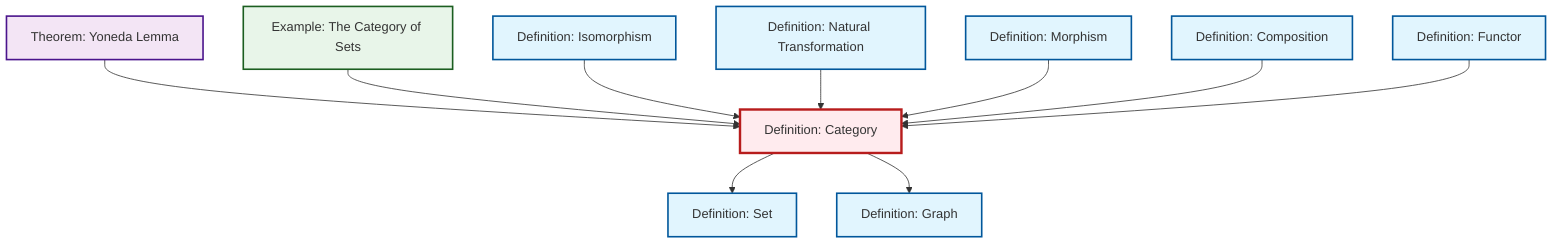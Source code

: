graph TD
    classDef definition fill:#e1f5fe,stroke:#01579b,stroke-width:2px
    classDef theorem fill:#f3e5f5,stroke:#4a148c,stroke-width:2px
    classDef axiom fill:#fff3e0,stroke:#e65100,stroke-width:2px
    classDef example fill:#e8f5e9,stroke:#1b5e20,stroke-width:2px
    classDef current fill:#ffebee,stroke:#b71c1c,stroke-width:3px
    def-functor["Definition: Functor"]:::definition
    ex-set-category["Example: The Category of Sets"]:::example
    def-category["Definition: Category"]:::definition
    def-natural-transformation["Definition: Natural Transformation"]:::definition
    thm-yoneda["Theorem: Yoneda Lemma"]:::theorem
    def-set["Definition: Set"]:::definition
    def-composition["Definition: Composition"]:::definition
    def-isomorphism["Definition: Isomorphism"]:::definition
    def-morphism["Definition: Morphism"]:::definition
    def-graph["Definition: Graph"]:::definition
    thm-yoneda --> def-category
    ex-set-category --> def-category
    def-category --> def-set
    def-isomorphism --> def-category
    def-natural-transformation --> def-category
    def-morphism --> def-category
    def-composition --> def-category
    def-functor --> def-category
    def-category --> def-graph
    class def-category current